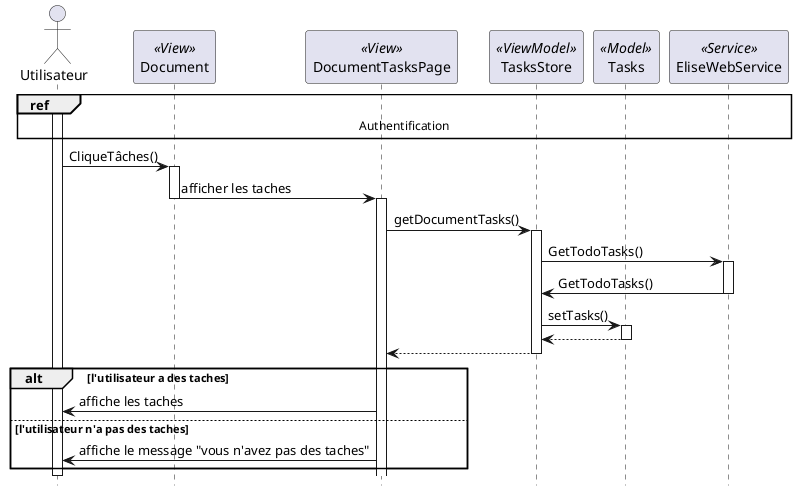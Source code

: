 @startuml sequence_preview_tasks

hide footbox


actor "Utilisateur" as user
participant "Document" as docView << View >>
participant "DocumentTasksPage" as taskView << View >>
participant "TasksStore" as taskVm << ViewModel >>
participant "Tasks" as taskM << Model >>
participant "EliseWebService" as ws << Service >>



ref over user, docView,taskView,taskVm,taskM,ws : Authentification
activate user
user -> docView : CliqueTâches()
activate docView
docView -> taskView : afficher les taches
deactivate docView
activate taskView
taskView -> taskVm : getDocumentTasks()
activate taskVm
taskVm -> ws: GetTodoTasks()
activate ws
ws -> taskVm : GetTodoTasks()
deactivate ws
taskVm -> taskM: setTasks()
activate taskM
taskM --> taskVm
deactivate taskM
taskVm --> taskView
deactivate taskVm
alt l'utilisateur a des taches
    taskView -> user : affiche les taches
else l'utilisateur n'a pas des taches
    taskView -> user : affiche le message "vous n'avez pas des taches"
end
deactivate user